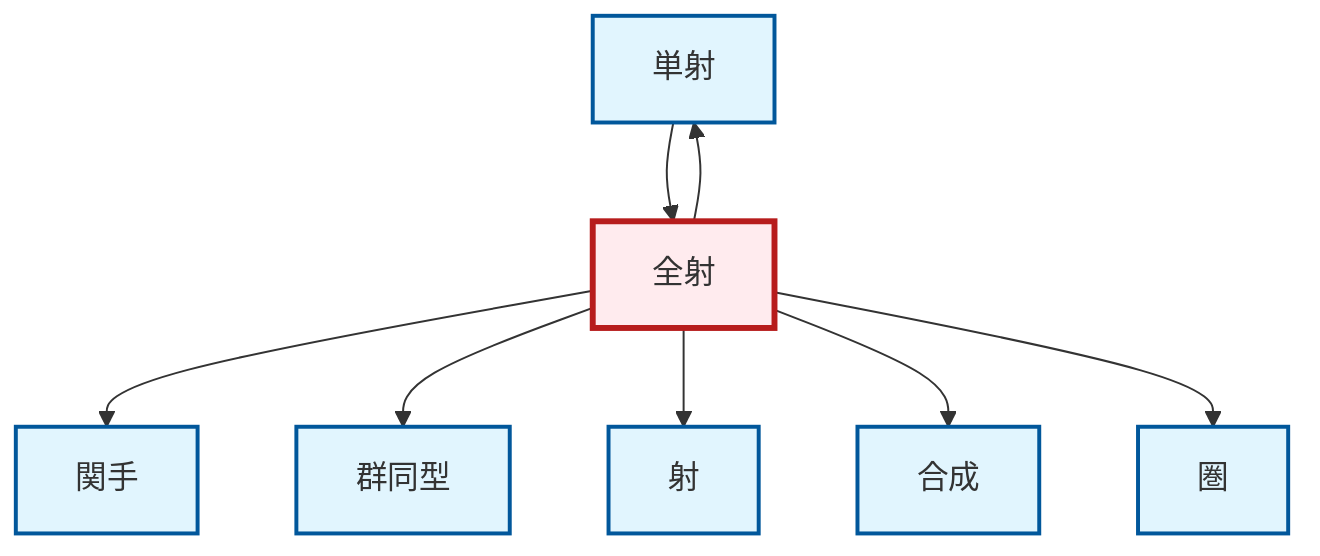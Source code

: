 graph TD
    classDef definition fill:#e1f5fe,stroke:#01579b,stroke-width:2px
    classDef theorem fill:#f3e5f5,stroke:#4a148c,stroke-width:2px
    classDef axiom fill:#fff3e0,stroke:#e65100,stroke-width:2px
    classDef example fill:#e8f5e9,stroke:#1b5e20,stroke-width:2px
    classDef current fill:#ffebee,stroke:#b71c1c,stroke-width:3px
    def-composition["合成"]:::definition
    def-functor["関手"]:::definition
    def-monomorphism["単射"]:::definition
    def-isomorphism["群同型"]:::definition
    def-category["圏"]:::definition
    def-epimorphism["全射"]:::definition
    def-morphism["射"]:::definition
    def-epimorphism --> def-functor
    def-epimorphism --> def-isomorphism
    def-epimorphism --> def-morphism
    def-epimorphism --> def-composition
    def-epimorphism --> def-monomorphism
    def-epimorphism --> def-category
    def-monomorphism --> def-epimorphism
    class def-epimorphism current